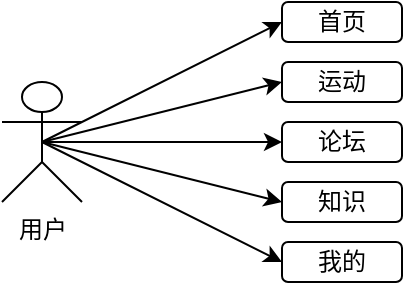 <mxfile version="26.2.14">
  <diagram name="第 1 页" id="jfVzbVtPiUwqF5Kn3PXt">
    <mxGraphModel dx="950" dy="519" grid="1" gridSize="10" guides="1" tooltips="1" connect="1" arrows="1" fold="1" page="1" pageScale="1" pageWidth="827" pageHeight="1169" math="0" shadow="0">
      <root>
        <mxCell id="0" />
        <mxCell id="1" parent="0" />
        <mxCell id="uilFDsWGxm_SzffN3WkI-1" value="用户" style="shape=umlActor;verticalLabelPosition=bottom;verticalAlign=top;html=1;outlineConnect=0;" vertex="1" parent="1">
          <mxGeometry x="120" y="270" width="40" height="60" as="geometry" />
        </mxCell>
        <mxCell id="uilFDsWGxm_SzffN3WkI-4" value="首页" style="rounded=1;whiteSpace=wrap;html=1;" vertex="1" parent="1">
          <mxGeometry x="260" y="230" width="60" height="20" as="geometry" />
        </mxCell>
        <mxCell id="uilFDsWGxm_SzffN3WkI-5" value="运动" style="rounded=1;whiteSpace=wrap;html=1;" vertex="1" parent="1">
          <mxGeometry x="260" y="260" width="60" height="20" as="geometry" />
        </mxCell>
        <mxCell id="uilFDsWGxm_SzffN3WkI-6" value="论坛" style="rounded=1;whiteSpace=wrap;html=1;" vertex="1" parent="1">
          <mxGeometry x="260" y="290" width="60" height="20" as="geometry" />
        </mxCell>
        <mxCell id="uilFDsWGxm_SzffN3WkI-7" value="知识" style="rounded=1;whiteSpace=wrap;html=1;" vertex="1" parent="1">
          <mxGeometry x="260" y="320" width="60" height="20" as="geometry" />
        </mxCell>
        <mxCell id="uilFDsWGxm_SzffN3WkI-8" value="我的" style="rounded=1;whiteSpace=wrap;html=1;" vertex="1" parent="1">
          <mxGeometry x="260" y="350" width="60" height="20" as="geometry" />
        </mxCell>
        <mxCell id="uilFDsWGxm_SzffN3WkI-16" value="" style="endArrow=classic;html=1;rounded=0;entryX=0;entryY=0.5;entryDx=0;entryDy=0;exitX=0.5;exitY=0.5;exitDx=0;exitDy=0;exitPerimeter=0;" edge="1" parent="1" source="uilFDsWGxm_SzffN3WkI-1" target="uilFDsWGxm_SzffN3WkI-4">
          <mxGeometry width="50" height="50" relative="1" as="geometry">
            <mxPoint x="130" y="300" as="sourcePoint" />
            <mxPoint x="180" y="250" as="targetPoint" />
          </mxGeometry>
        </mxCell>
        <mxCell id="uilFDsWGxm_SzffN3WkI-17" value="" style="endArrow=classic;html=1;rounded=0;entryX=0;entryY=0.5;entryDx=0;entryDy=0;exitX=0.5;exitY=0.5;exitDx=0;exitDy=0;exitPerimeter=0;" edge="1" parent="1" source="uilFDsWGxm_SzffN3WkI-1" target="uilFDsWGxm_SzffN3WkI-5">
          <mxGeometry width="50" height="50" relative="1" as="geometry">
            <mxPoint x="140" y="310" as="sourcePoint" />
            <mxPoint x="270" y="250" as="targetPoint" />
          </mxGeometry>
        </mxCell>
        <mxCell id="uilFDsWGxm_SzffN3WkI-18" value="" style="endArrow=classic;html=1;rounded=0;entryX=0;entryY=0.5;entryDx=0;entryDy=0;exitX=0.5;exitY=0.5;exitDx=0;exitDy=0;exitPerimeter=0;" edge="1" parent="1" source="uilFDsWGxm_SzffN3WkI-1" target="uilFDsWGxm_SzffN3WkI-6">
          <mxGeometry width="50" height="50" relative="1" as="geometry">
            <mxPoint x="140" y="310" as="sourcePoint" />
            <mxPoint x="270" y="280" as="targetPoint" />
          </mxGeometry>
        </mxCell>
        <mxCell id="uilFDsWGxm_SzffN3WkI-20" value="" style="endArrow=classic;html=1;rounded=0;entryX=0;entryY=0.5;entryDx=0;entryDy=0;exitX=0.5;exitY=0.5;exitDx=0;exitDy=0;exitPerimeter=0;" edge="1" parent="1" source="uilFDsWGxm_SzffN3WkI-1" target="uilFDsWGxm_SzffN3WkI-7">
          <mxGeometry width="50" height="50" relative="1" as="geometry">
            <mxPoint x="140" y="310" as="sourcePoint" />
            <mxPoint x="270" y="310" as="targetPoint" />
          </mxGeometry>
        </mxCell>
        <mxCell id="uilFDsWGxm_SzffN3WkI-21" value="" style="endArrow=classic;html=1;rounded=0;entryX=0;entryY=0.5;entryDx=0;entryDy=0;exitX=0.5;exitY=0.5;exitDx=0;exitDy=0;exitPerimeter=0;" edge="1" parent="1" source="uilFDsWGxm_SzffN3WkI-1" target="uilFDsWGxm_SzffN3WkI-8">
          <mxGeometry width="50" height="50" relative="1" as="geometry">
            <mxPoint x="140" y="310" as="sourcePoint" />
            <mxPoint x="270" y="340" as="targetPoint" />
          </mxGeometry>
        </mxCell>
      </root>
    </mxGraphModel>
  </diagram>
</mxfile>
